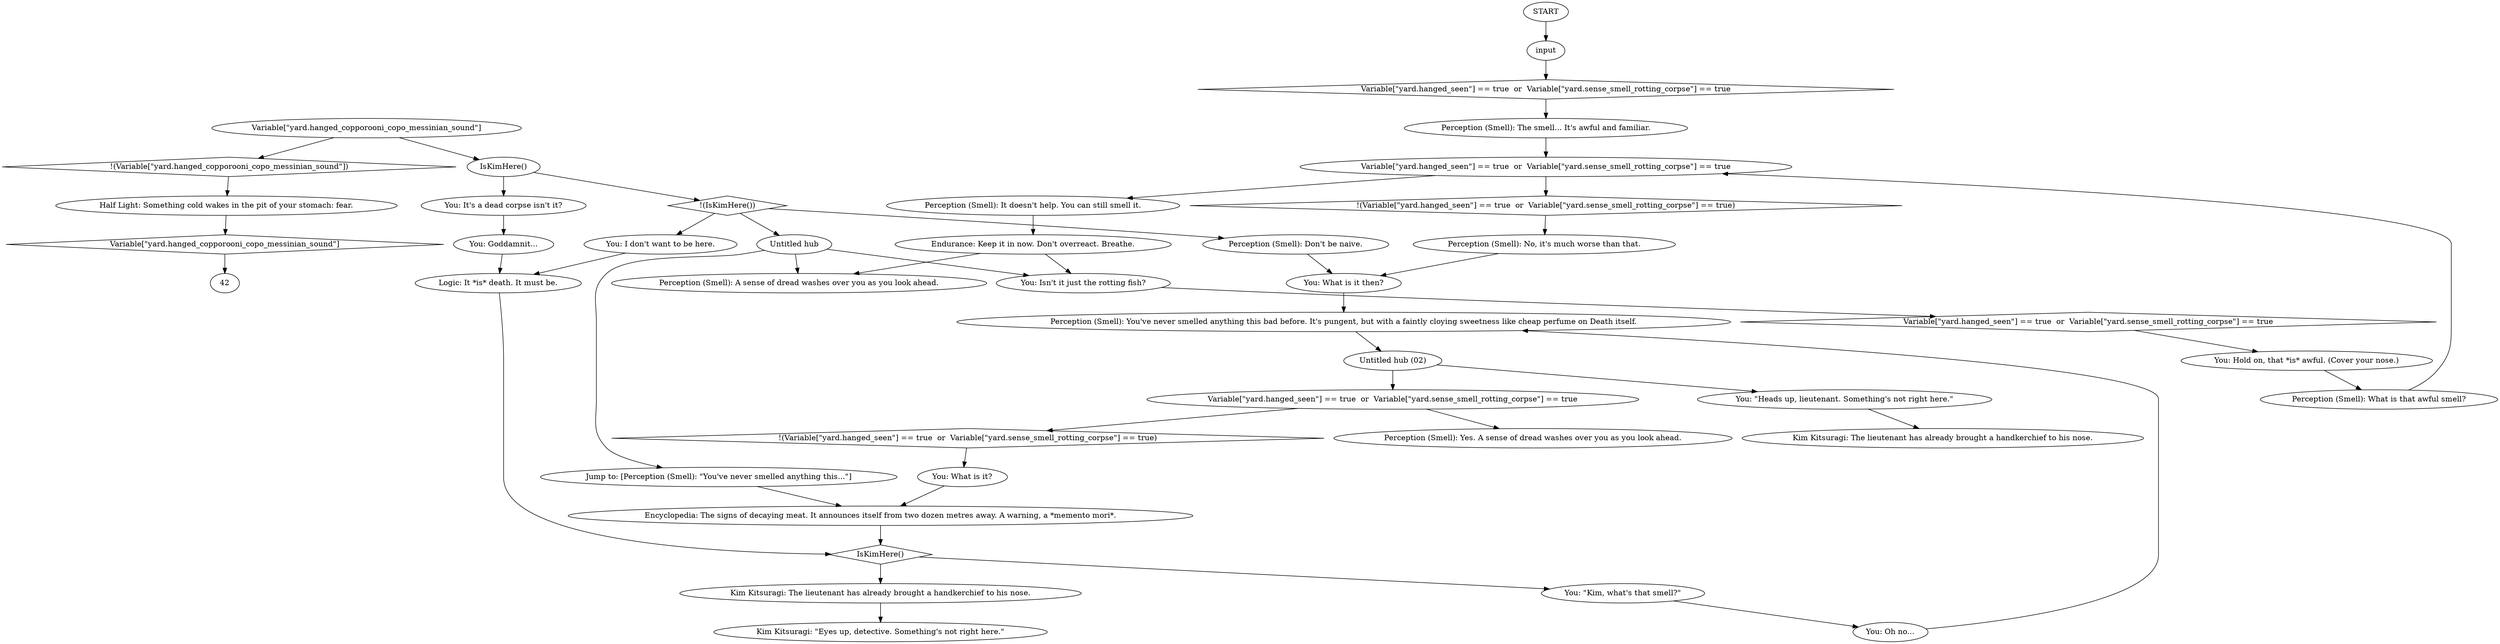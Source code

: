 # BOARDWALK ORB / smell of death
# You smell something awfully familiar...
# ==================================================
digraph G {
	  0 [label="START"];
	  1 [label="input"];
	  2 [label="Kim Kitsuragi: \"Eyes up, detective. Something's not right here.\""];
	  3 [label="Kim Kitsuragi: The lieutenant has already brought a handkerchief to his nose."];
	  4 [label="Endurance: Keep it in now. Don't overreact. Breathe."];
	  5 [label="Perception (Smell): The smell... It's awful and familiar."];
	  6 [label="Perception (Smell): No, it's much worse than that."];
	  7 [label="Variable[\"yard.hanged_copporooni_copo_messinian_sound\"]"];
	  8 [label="Variable[\"yard.hanged_copporooni_copo_messinian_sound\"]", shape=diamond];
	  9 [label="!(Variable[\"yard.hanged_copporooni_copo_messinian_sound\"])", shape=diamond];
	  10 [label="IsKimHere()"];
	  11 [label="IsKimHere()", shape=diamond];
	  12 [label="!(IsKimHere())", shape=diamond];
	  13 [label="You: It's a dead corpse isn't it?"];
	  14 [label="Perception (Smell): Don't be naive."];
	  15 [label="You: Hold on, that *is* awful. (Cover your nose.)"];
	  16 [label="Jump to: [Perception (Smell): \"You've never smelled anything this...\"]"];
	  17 [label="Perception (Smell): You've never smelled anything this bad before. It's pungent, but with a faintly cloying sweetness like cheap perfume on Death itself."];
	  18 [label="Encyclopedia: The signs of decaying meat. It announces itself from two dozen metres away. A warning, a *memento mori*."];
	  19 [label="Half Light: Something cold wakes in the pit of your stomach: fear."];
	  20 [label="Untitled hub (02)"];
	  21 [label="You: What is it then?"];
	  22 [label="You: \"Heads up, lieutenant. Something's not right here.\""];
	  23 [label="You: \"Kim, what's that smell?\""];
	  24 [label="Kim Kitsuragi: The lieutenant has already brought a handkerchief to his nose."];
	  25 [label="You: Oh no..."];
	  26 [label="Variable[\"yard.hanged_seen\"] == true  or  Variable[\"yard.sense_smell_rotting_corpse\"] == true"];
	  27 [label="Variable[\"yard.hanged_seen\"] == true  or  Variable[\"yard.sense_smell_rotting_corpse\"] == true", shape=diamond];
	  28 [label="!(Variable[\"yard.hanged_seen\"] == true  or  Variable[\"yard.sense_smell_rotting_corpse\"] == true)", shape=diamond];
	  29 [label="Perception (Smell): Yes. A sense of dread washes over you as you look ahead."];
	  30 [label="You: Goddamnit..."];
	  31 [label="You: I don't want to be here."];
	  32 [label="Untitled hub"];
	  33 [label="Variable[\"yard.hanged_seen\"] == true  or  Variable[\"yard.sense_smell_rotting_corpse\"] == true"];
	  34 [label="Variable[\"yard.hanged_seen\"] == true  or  Variable[\"yard.sense_smell_rotting_corpse\"] == true", shape=diamond];
	  35 [label="!(Variable[\"yard.hanged_seen\"] == true  or  Variable[\"yard.sense_smell_rotting_corpse\"] == true)", shape=diamond];
	  36 [label="Perception (Smell): It doesn't help. You can still smell it."];
	  37 [label="Perception (Smell): What is that awful smell?"];
	  38 [label="You: What is it?"];
	  39 [label="You: Isn't it just the rotting fish?"];
	  40 [label="Perception (Smell): A sense of dread washes over you as you look ahead."];
	  41 [label="Logic: It *is* death. It must be."];
	  0 -> 1
	  1 -> 27
	  4 -> 40
	  4 -> 39
	  5 -> 33
	  6 -> 21
	  7 -> 9
	  7 -> 10
	  8 -> 42
	  9 -> 19
	  10 -> 12
	  10 -> 13
	  11 -> 24
	  11 -> 23
	  12 -> 32
	  12 -> 14
	  12 -> 31
	  13 -> 30
	  14 -> 21
	  15 -> 37
	  16 -> 18
	  17 -> 20
	  18 -> 11
	  19 -> 8
	  20 -> 26
	  20 -> 22
	  21 -> 17
	  22 -> 3
	  23 -> 25
	  24 -> 2
	  25 -> 17
	  26 -> 28
	  26 -> 29
	  27 -> 5
	  28 -> 38
	  30 -> 41
	  31 -> 41
	  32 -> 16
	  32 -> 40
	  32 -> 39
	  33 -> 35
	  33 -> 36
	  34 -> 15
	  35 -> 6
	  36 -> 4
	  37 -> 33
	  38 -> 18
	  39 -> 34
	  41 -> 11
}

